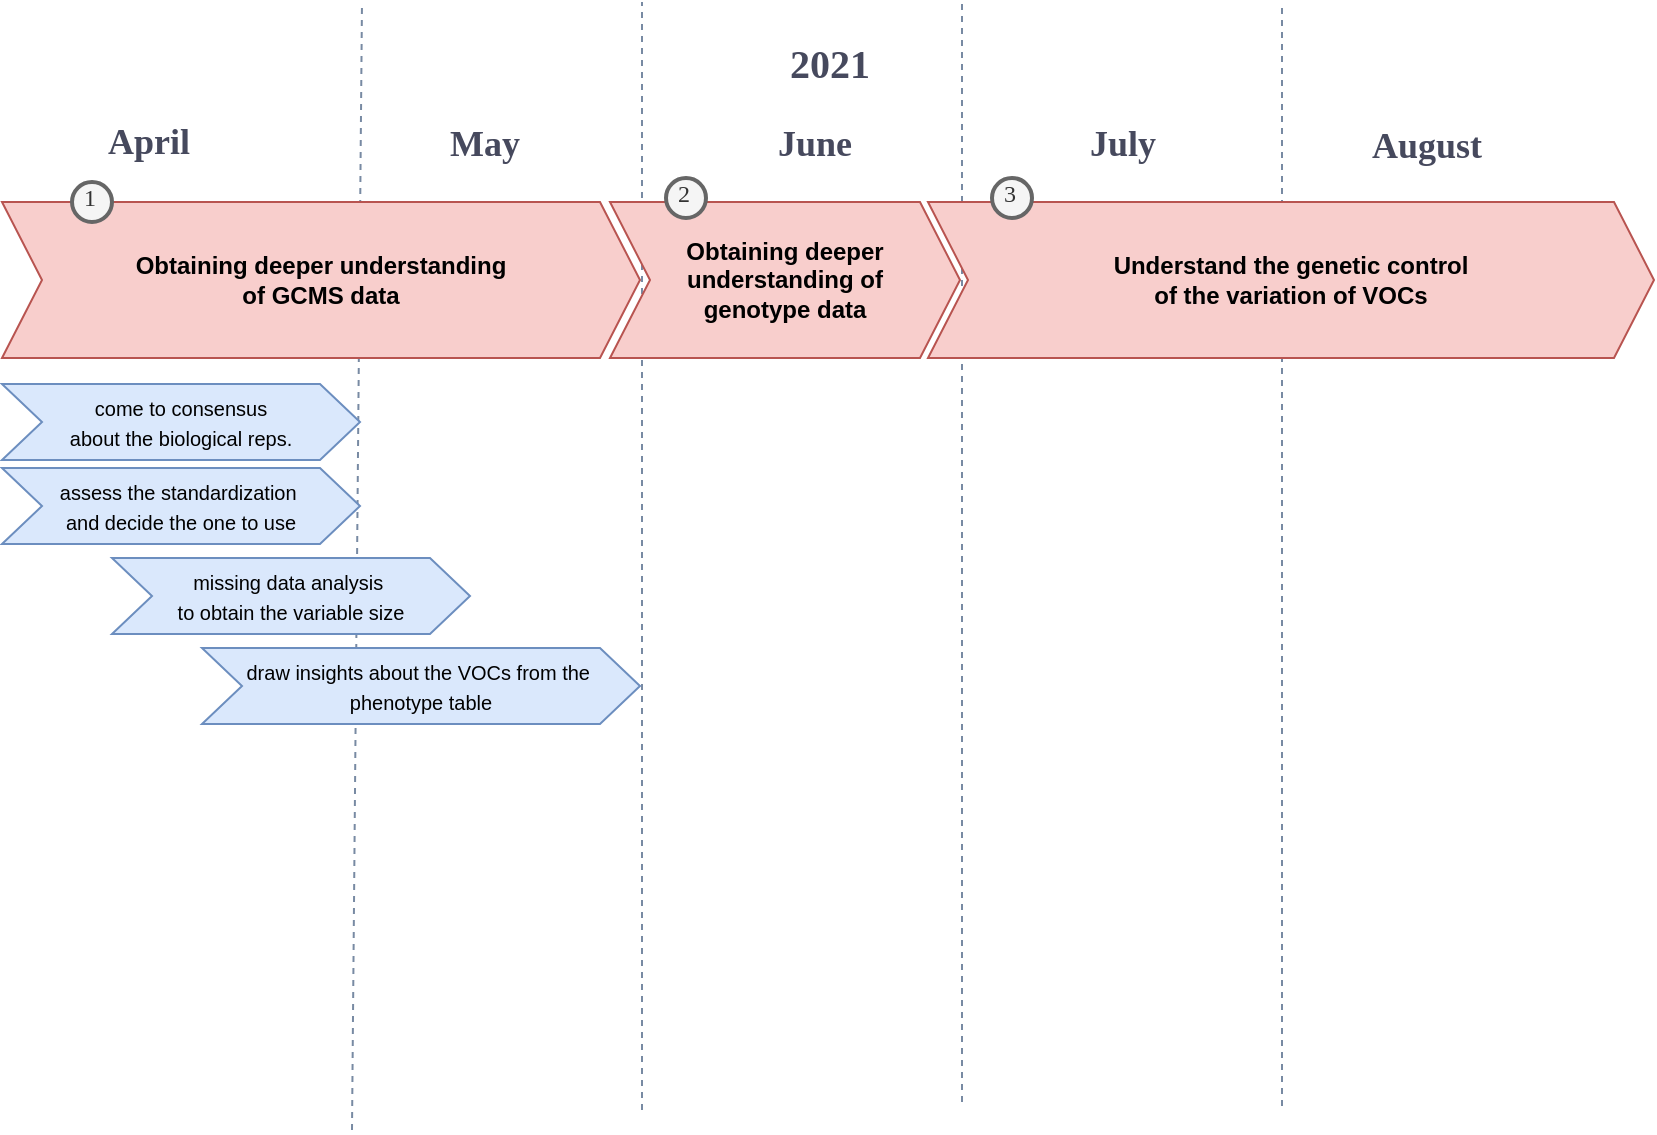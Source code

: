 <mxfile version="14.5.8" type="device" pages="2"><diagram id="lz3jKir0O_NdUfIGmhp-" name="2020"><mxGraphModel dx="1426" dy="719" grid="0" gridSize="10" guides="1" tooltips="1" connect="1" arrows="1" fold="1" page="1" pageScale="1" pageWidth="827" pageHeight="1169" math="0" shadow="0"><root><mxCell id="0"/><mxCell id="1" parent="0"/><mxCell id="KK-d1UQYH47FklhuXczg-31" value="" style="endArrow=none;html=1;dashed=1;strokeColor=#788AA3;fontColor=#46495D;" parent="1" edge="1"><mxGeometry width="50" height="50" relative="1" as="geometry"><mxPoint x="175" y="564" as="sourcePoint"/><mxPoint x="180" as="targetPoint"/></mxGeometry></mxCell><mxCell id="KK-d1UQYH47FklhuXczg-2" value="" style="endArrow=none;html=1;dashed=1;strokeColor=#788AA3;fontColor=#46495D;" parent="1" edge="1"><mxGeometry width="50" height="50" relative="1" as="geometry"><mxPoint x="320" y="554" as="sourcePoint"/><mxPoint x="320" as="targetPoint"/></mxGeometry></mxCell><mxCell id="KK-d1UQYH47FklhuXczg-3" value="" style="endArrow=none;html=1;dashed=1;strokeColor=#788AA3;fontColor=#46495D;" parent="1" edge="1"><mxGeometry width="50" height="50" relative="1" as="geometry"><mxPoint x="480" y="550" as="sourcePoint"/><mxPoint x="480" as="targetPoint"/></mxGeometry></mxCell><mxCell id="KK-d1UQYH47FklhuXczg-10" value="&lt;font face=&quot;Nunito&quot;&gt;&lt;span style=&quot;font-size: 18px&quot;&gt;&lt;b&gt;May&lt;/b&gt;&lt;/span&gt;&lt;/font&gt;" style="text;html=1;align=center;verticalAlign=middle;resizable=0;points=[];autosize=1;fontColor=#46495D;" parent="1" vertex="1"><mxGeometry x="219" y="61" width="44" height="20" as="geometry"/></mxCell><mxCell id="KK-d1UQYH47FklhuXczg-11" value="&lt;font face=&quot;Nunito&quot; data-font-src=&quot;https://fonts.googleapis.com/css?family=Nunito&quot; size=&quot;1&quot;&gt;&lt;b style=&quot;font-size: 18px&quot;&gt;June&lt;/b&gt;&lt;/font&gt;" style="text;html=1;align=center;verticalAlign=middle;resizable=0;points=[];autosize=1;fontColor=#46495D;" parent="1" vertex="1"><mxGeometry x="383" y="60" width="46" height="21" as="geometry"/></mxCell><mxCell id="KK-d1UQYH47FklhuXczg-12" value="&lt;font face=&quot;Nunito&quot; data-font-src=&quot;https://fonts.googleapis.com/css?family=Nunito&quot; size=&quot;1&quot;&gt;&lt;b style=&quot;font-size: 18px&quot;&gt;July&lt;/b&gt;&lt;/font&gt;" style="text;html=1;align=center;verticalAlign=middle;resizable=0;points=[];autosize=1;fontColor=#46495D;" parent="1" vertex="1"><mxGeometry x="540" y="60" width="40" height="21" as="geometry"/></mxCell><mxCell id="KK-d1UQYH47FklhuXczg-19" value="&lt;b&gt;&lt;font style=&quot;font-size: 20px&quot; face=&quot;Nunito&quot; data-font-src=&quot;https://fonts.googleapis.com/css?family=Nunito&quot;&gt;2021&lt;/font&gt;&lt;/b&gt;" style="text;html=1;strokeColor=none;fillColor=none;align=center;verticalAlign=middle;whiteSpace=wrap;rounded=0;fontColor=#46495D;" parent="1" vertex="1"><mxGeometry x="394" y="20" width="40" height="20" as="geometry"/></mxCell><mxCell id="KK-d1UQYH47FklhuXczg-30" value="" style="endArrow=none;html=1;dashed=1;strokeColor=#788AA3;fontColor=#46495D;" parent="1" edge="1"><mxGeometry width="50" height="50" relative="1" as="geometry"><mxPoint x="640" y="552" as="sourcePoint"/><mxPoint x="640" y="1" as="targetPoint"/></mxGeometry></mxCell><mxCell id="GrYwOov6_IsTkwQrNocG-1" value="&lt;font face=&quot;Nunito&quot;&gt;&lt;span style=&quot;font-size: 18px&quot;&gt;&lt;b&gt;April&lt;/b&gt;&lt;/span&gt;&lt;/font&gt;" style="text;html=1;align=center;verticalAlign=middle;resizable=0;points=[];autosize=1;fontColor=#46495D;" vertex="1" parent="1"><mxGeometry x="48" y="60" width="50" height="20" as="geometry"/></mxCell><mxCell id="GrYwOov6_IsTkwQrNocG-2" value="&lt;font face=&quot;Nunito&quot; data-font-src=&quot;https://fonts.googleapis.com/css?family=Nunito&quot; size=&quot;1&quot;&gt;&lt;b style=&quot;font-size: 18px&quot;&gt;August&lt;/b&gt;&lt;/font&gt;" style="text;html=1;align=center;verticalAlign=middle;resizable=0;points=[];autosize=1;fontColor=#46495D;" vertex="1" parent="1"><mxGeometry x="677" y="61" width="69" height="21" as="geometry"/></mxCell><mxCell id="GrYwOov6_IsTkwQrNocG-3" value="&lt;span style=&quot;font-weight: normal&quot;&gt;&lt;font style=&quot;font-size: 10px&quot;&gt;come to consensus &lt;br&gt;about the biological reps.&lt;/font&gt;&lt;/span&gt;" style="shape=step;perimeter=stepPerimeter;whiteSpace=wrap;html=1;fixedSize=1;fillColor=#dae8fc;strokeColor=#6c8ebf;fontStyle=1" vertex="1" parent="1"><mxGeometry y="191" width="179" height="38" as="geometry"/></mxCell><mxCell id="GrYwOov6_IsTkwQrNocG-4" value="Obtaining deeper understanding &lt;br&gt;of GCMS data" style="shape=step;perimeter=stepPerimeter;whiteSpace=wrap;html=1;fixedSize=1;fillColor=#f8cecc;strokeColor=#b85450;fontStyle=1" vertex="1" parent="1"><mxGeometry y="100" width="319" height="78" as="geometry"/></mxCell><mxCell id="GrYwOov6_IsTkwQrNocG-5" value="Obtaining deeper understanding of &lt;br&gt;genotype data" style="shape=step;perimeter=stepPerimeter;whiteSpace=wrap;html=1;fixedSize=1;fillColor=#f8cecc;strokeColor=#b85450;fontStyle=1" vertex="1" parent="1"><mxGeometry x="304" y="100" width="175" height="78" as="geometry"/></mxCell><mxCell id="GrYwOov6_IsTkwQrNocG-6" value="Understand the genetic control &lt;br&gt;of the variation of VOCs" style="shape=step;perimeter=stepPerimeter;whiteSpace=wrap;html=1;fixedSize=1;fillColor=#f8cecc;strokeColor=#b85450;fontStyle=1" vertex="1" parent="1"><mxGeometry x="463" y="100" width="363" height="78" as="geometry"/></mxCell><mxCell id="GrYwOov6_IsTkwQrNocG-7" value="1" style="ellipse;whiteSpace=wrap;html=1;aspect=fixed;strokeWidth=2;fontFamily=Tahoma;spacingBottom=4;spacingRight=2;strokeColor=#666666;fillColor=#f5f5f5;fontColor=#333333;" vertex="1" parent="1"><mxGeometry x="35" y="90" width="20" height="20" as="geometry"/></mxCell><mxCell id="GrYwOov6_IsTkwQrNocG-8" value="2" style="ellipse;whiteSpace=wrap;html=1;aspect=fixed;strokeWidth=2;fontFamily=Tahoma;spacingBottom=4;spacingRight=2;strokeColor=#666666;fillColor=#f5f5f5;fontColor=#333333;" vertex="1" parent="1"><mxGeometry x="332" y="88" width="20" height="20" as="geometry"/></mxCell><mxCell id="GrYwOov6_IsTkwQrNocG-9" value="3" style="ellipse;whiteSpace=wrap;html=1;aspect=fixed;strokeWidth=2;fontFamily=Tahoma;spacingBottom=4;spacingRight=2;strokeColor=#666666;fillColor=#f5f5f5;fontColor=#333333;" vertex="1" parent="1"><mxGeometry x="495" y="88" width="20" height="20" as="geometry"/></mxCell><mxCell id="GrYwOov6_IsTkwQrNocG-11" value="&lt;span style=&quot;font-size: 10px ; font-weight: 400&quot;&gt;assess the standardization&amp;nbsp;&lt;br&gt;and decide the one to use&lt;br&gt;&lt;/span&gt;" style="shape=step;perimeter=stepPerimeter;whiteSpace=wrap;html=1;fixedSize=1;fillColor=#dae8fc;strokeColor=#6c8ebf;fontStyle=1" vertex="1" parent="1"><mxGeometry y="233" width="179" height="38" as="geometry"/></mxCell><mxCell id="GrYwOov6_IsTkwQrNocG-12" value="&lt;span style=&quot;font-size: 10px ; font-weight: 400&quot;&gt;missing data analysis&amp;nbsp;&lt;br&gt;to obtain the variable size&lt;br&gt;&lt;/span&gt;" style="shape=step;perimeter=stepPerimeter;whiteSpace=wrap;html=1;fixedSize=1;fillColor=#dae8fc;strokeColor=#6c8ebf;fontStyle=1" vertex="1" parent="1"><mxGeometry x="55" y="278" width="179" height="38" as="geometry"/></mxCell><mxCell id="GrYwOov6_IsTkwQrNocG-13" value="&lt;span style=&quot;font-size: 10px ; font-weight: 400&quot;&gt;draw insights about the VOCs from the&amp;nbsp;&lt;br&gt;phenotype table&lt;br&gt;&lt;/span&gt;" style="shape=step;perimeter=stepPerimeter;whiteSpace=wrap;html=1;fixedSize=1;fillColor=#dae8fc;strokeColor=#6c8ebf;fontStyle=1" vertex="1" parent="1"><mxGeometry x="100" y="323" width="219" height="38" as="geometry"/></mxCell><mxCell id="GrYwOov6_IsTkwQrNocG-19" value="" style="shape=image;html=1;verticalAlign=top;verticalLabelPosition=bottom;labelBackgroundColor=#ffffff;imageAspect=0;aspect=fixed;image=https://cdn3.iconfinder.com/data/icons/google-material-design-icons/48/ic_blur_on_48px-128.png;opacity=50;fillColor=#F0F0F0;" vertex="1" parent="1"><mxGeometry x="319" y="178" width="128" height="128" as="geometry"/></mxCell><mxCell id="GrYwOov6_IsTkwQrNocG-20" value="" style="shape=image;html=1;verticalAlign=top;verticalLabelPosition=bottom;labelBackgroundColor=#ffffff;imageAspect=0;aspect=fixed;image=https://cdn3.iconfinder.com/data/icons/google-material-design-icons/48/ic_blur_on_48px-128.png;opacity=50;fillColor=#F0F0F0;" vertex="1" parent="1"><mxGeometry x="319" y="290" width="128" height="128" as="geometry"/></mxCell><mxCell id="GrYwOov6_IsTkwQrNocG-21" value="" style="shape=image;html=1;verticalAlign=top;verticalLabelPosition=bottom;labelBackgroundColor=#ffffff;imageAspect=0;aspect=fixed;image=https://cdn3.iconfinder.com/data/icons/google-material-design-icons/48/ic_blur_on_48px-128.png;opacity=50;fillColor=#F0F0F0;" vertex="1" parent="1"><mxGeometry x="414" y="178" width="128" height="128" as="geometry"/></mxCell><mxCell id="GrYwOov6_IsTkwQrNocG-22" value="" style="shape=image;html=1;verticalAlign=top;verticalLabelPosition=bottom;labelBackgroundColor=#ffffff;imageAspect=0;aspect=fixed;image=https://cdn3.iconfinder.com/data/icons/google-material-design-icons/48/ic_blur_on_48px-128.png;opacity=50;fillColor=#F0F0F0;" vertex="1" parent="1"><mxGeometry x="414" y="290" width="128" height="128" as="geometry"/></mxCell><mxCell id="GrYwOov6_IsTkwQrNocG-23" value="" style="shape=image;html=1;verticalAlign=top;verticalLabelPosition=bottom;labelBackgroundColor=#ffffff;imageAspect=0;aspect=fixed;image=https://cdn3.iconfinder.com/data/icons/google-material-design-icons/48/ic_blur_on_48px-128.png;opacity=50;fillColor=#F0F0F0;" vertex="1" parent="1"><mxGeometry x="511" y="178" width="128" height="128" as="geometry"/></mxCell><mxCell id="GrYwOov6_IsTkwQrNocG-24" value="" style="shape=image;html=1;verticalAlign=top;verticalLabelPosition=bottom;labelBackgroundColor=#ffffff;imageAspect=0;aspect=fixed;image=https://cdn3.iconfinder.com/data/icons/google-material-design-icons/48/ic_blur_on_48px-128.png;opacity=50;fillColor=#F0F0F0;" vertex="1" parent="1"><mxGeometry x="511" y="290" width="128" height="128" as="geometry"/></mxCell><mxCell id="GrYwOov6_IsTkwQrNocG-25" value="" style="shape=image;html=1;verticalAlign=top;verticalLabelPosition=bottom;labelBackgroundColor=#ffffff;imageAspect=0;aspect=fixed;image=https://cdn3.iconfinder.com/data/icons/google-material-design-icons/48/ic_blur_on_48px-128.png;opacity=50;fillColor=#F0F0F0;" vertex="1" parent="1"><mxGeometry x="606" y="178" width="128" height="128" as="geometry"/></mxCell><mxCell id="GrYwOov6_IsTkwQrNocG-26" value="" style="shape=image;html=1;verticalAlign=top;verticalLabelPosition=bottom;labelBackgroundColor=#ffffff;imageAspect=0;aspect=fixed;image=https://cdn3.iconfinder.com/data/icons/google-material-design-icons/48/ic_blur_on_48px-128.png;opacity=50;fillColor=#F0F0F0;" vertex="1" parent="1"><mxGeometry x="606" y="290" width="128" height="128" as="geometry"/></mxCell></root></mxGraphModel></diagram><diagram id="QAoyVITg8RQUdb3X_8Kk" name="2021"><mxGraphModel dx="947" dy="482" grid="0" gridSize="10" guides="1" tooltips="1" connect="1" arrows="1" fold="1" page="1" pageScale="1" pageWidth="827" pageHeight="1169" math="0" shadow="0"><root><mxCell id="i30iAbHL1h64RvFFnrVE-0"/><mxCell id="i30iAbHL1h64RvFFnrVE-1" parent="i30iAbHL1h64RvFFnrVE-0"/><mxCell id="UmhvM5eY2Vr19WW_qxqy-0" value="" style="endArrow=none;html=1;dashed=1;strokeColor=#788AA3;fontColor=#46495D;" edge="1" parent="i30iAbHL1h64RvFFnrVE-1"><mxGeometry width="50" height="50" relative="1" as="geometry"><mxPoint x="320" y="554" as="sourcePoint"/><mxPoint x="320" as="targetPoint"/></mxGeometry></mxCell><mxCell id="UmhvM5eY2Vr19WW_qxqy-1" value="" style="endArrow=none;html=1;dashed=1;strokeColor=#788AA3;fontColor=#46495D;" edge="1" parent="i30iAbHL1h64RvFFnrVE-1"><mxGeometry width="50" height="50" relative="1" as="geometry"><mxPoint x="480" y="550" as="sourcePoint"/><mxPoint x="480" as="targetPoint"/></mxGeometry></mxCell><mxCell id="UmhvM5eY2Vr19WW_qxqy-2" value="&lt;font face=&quot;Nunito&quot; data-font-src=&quot;https://fonts.googleapis.com/css?family=Nunito&quot; size=&quot;1&quot;&gt;&lt;b style=&quot;font-size: 18px&quot;&gt;Sept - Dec&lt;/b&gt;&lt;/font&gt;" style="text;html=1;align=center;verticalAlign=middle;resizable=0;points=[];autosize=1;fontColor=#46495D;" vertex="1" parent="i30iAbHL1h64RvFFnrVE-1"><mxGeometry x="190" y="60" width="100" height="20" as="geometry"/></mxCell><mxCell id="UmhvM5eY2Vr19WW_qxqy-3" value="&lt;font face=&quot;Nunito&quot; data-font-src=&quot;https://fonts.googleapis.com/css?family=Nunito&quot; size=&quot;1&quot;&gt;&lt;b style=&quot;font-size: 18px&quot;&gt;Jan - Apr&lt;/b&gt;&lt;/font&gt;" style="text;html=1;align=center;verticalAlign=middle;resizable=0;points=[];autosize=1;fontColor=#46495D;" vertex="1" parent="i30iAbHL1h64RvFFnrVE-1"><mxGeometry x="360" y="60" width="90" height="20" as="geometry"/></mxCell><mxCell id="UmhvM5eY2Vr19WW_qxqy-4" value="&lt;font face=&quot;Nunito&quot; data-font-src=&quot;https://fonts.googleapis.com/css?family=Nunito&quot; size=&quot;1&quot;&gt;&lt;b style=&quot;font-size: 18px&quot;&gt;May - Aug&lt;/b&gt;&lt;/font&gt;" style="text;html=1;align=center;verticalAlign=middle;resizable=0;points=[];autosize=1;fontColor=#46495D;" vertex="1" parent="i30iAbHL1h64RvFFnrVE-1"><mxGeometry x="510" y="60" width="100" height="20" as="geometry"/></mxCell><mxCell id="UmhvM5eY2Vr19WW_qxqy-5" value="&lt;b&gt;&lt;font style=&quot;font-size: 20px&quot; face=&quot;Nunito&quot; data-font-src=&quot;https://fonts.googleapis.com/css?family=Nunito&quot;&gt;2021&lt;/font&gt;&lt;/b&gt;" style="text;html=1;strokeColor=none;fillColor=none;align=center;verticalAlign=middle;whiteSpace=wrap;rounded=0;fontColor=#46495D;" vertex="1" parent="i30iAbHL1h64RvFFnrVE-1"><mxGeometry x="394" y="20" width="40" height="20" as="geometry"/></mxCell><mxCell id="UmhvM5eY2Vr19WW_qxqy-6" value="&lt;br&gt;Administrivia:&lt;br&gt;&lt;div style=&quot;text-align: left&quot;&gt;&lt;span style=&quot;font-weight: 400&quot;&gt;&lt;font style=&quot;font-size: 12px&quot;&gt;Completing 2 Teaching Assistantships&lt;/font&gt;&lt;/span&gt;&lt;/div&gt;&lt;div style=&quot;text-align: left&quot;&gt;&lt;span style=&quot;font-weight: 400&quot;&gt;&lt;font style=&quot;font-size: 12px&quot;&gt;Thesis Writing&lt;/font&gt;&lt;/span&gt;&lt;/div&gt;&lt;div&gt;&lt;br&gt;&lt;/div&gt;" style="shape=step;perimeter=stepPerimeter;whiteSpace=wrap;html=1;fixedSize=1;fillColor=#dae8fc;strokeColor=#6c8ebf;fontStyle=1;align=center;" vertex="1" parent="i30iAbHL1h64RvFFnrVE-1"><mxGeometry x="180" y="110" width="300" height="55" as="geometry"/></mxCell><mxCell id="UmhvM5eY2Vr19WW_qxqy-7" value="&lt;font style=&quot;font-size: 12px&quot;&gt;Research:&lt;br&gt;&lt;/font&gt;&lt;div style=&quot;text-align: left&quot;&gt;&lt;span style=&quot;font-weight: normal&quot;&gt;&lt;font style=&quot;font-size: 12px&quot;&gt;Data Analysis&lt;/font&gt;&lt;/span&gt;&lt;/div&gt;" style="shape=step;perimeter=stepPerimeter;whiteSpace=wrap;html=1;fixedSize=1;fillColor=#f8cecc;strokeColor=#b85450;fontStyle=1" vertex="1" parent="i30iAbHL1h64RvFFnrVE-1"><mxGeometry x="180" y="176" width="459" height="51" as="geometry"/></mxCell><mxCell id="UmhvM5eY2Vr19WW_qxqy-8" value="" style="endArrow=none;html=1;dashed=1;strokeColor=#788AA3;fontColor=#46495D;" edge="1" parent="i30iAbHL1h64RvFFnrVE-1"><mxGeometry width="50" height="50" relative="1" as="geometry"><mxPoint x="640" y="552" as="sourcePoint"/><mxPoint x="640" y="1" as="targetPoint"/></mxGeometry></mxCell><mxCell id="UmhvM5eY2Vr19WW_qxqy-9" value="" style="endArrow=none;html=1;dashed=1;strokeColor=#788AA3;fontColor=#46495D;" edge="1" parent="i30iAbHL1h64RvFFnrVE-1"><mxGeometry width="50" height="50" relative="1" as="geometry"><mxPoint x="175" y="564" as="sourcePoint"/><mxPoint x="180" as="targetPoint"/></mxGeometry></mxCell><mxCell id="UmhvM5eY2Vr19WW_qxqy-11" value="Administrivia:&lt;br&gt;&lt;span style=&quot;font-weight: normal&quot;&gt;Thesis Writing&lt;/span&gt;" style="shape=step;perimeter=stepPerimeter;whiteSpace=wrap;html=1;fixedSize=1;fillColor=#dae8fc;strokeColor=#6c8ebf;fontStyle=1;align=center;" vertex="1" parent="i30iAbHL1h64RvFFnrVE-1"><mxGeometry x="463" y="110" width="177" height="55" as="geometry"/></mxCell></root></mxGraphModel></diagram></mxfile>